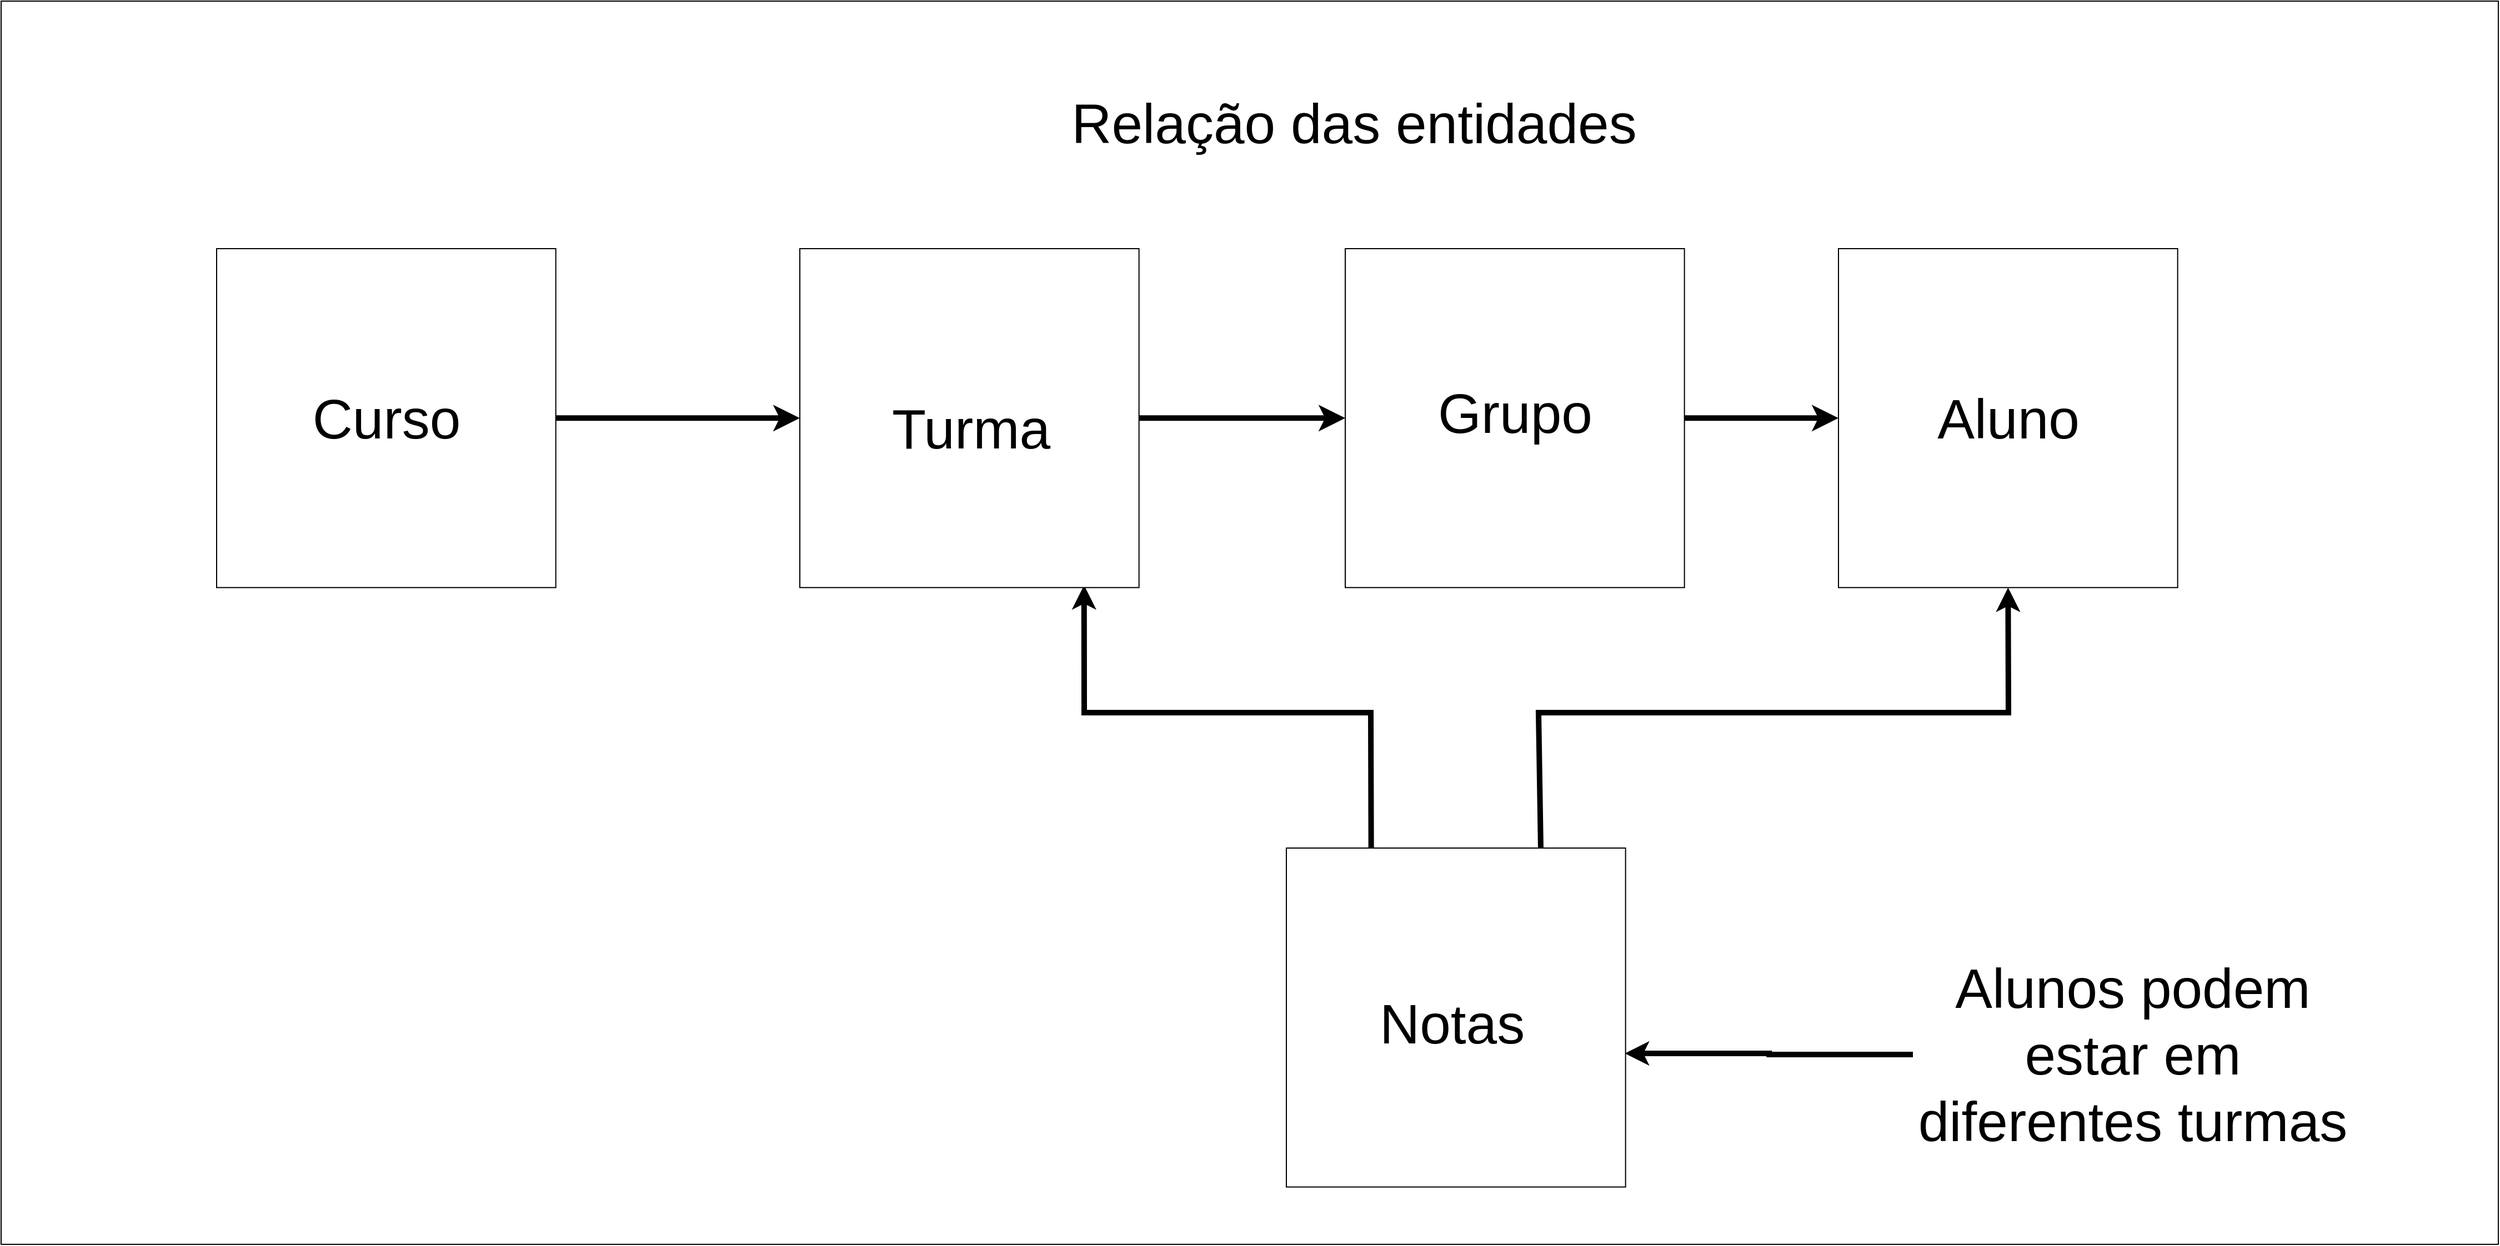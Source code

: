 <mxfile version="21.7.5" type="github" pages="4">
  <diagram name="Relação de entidade" id="4bryAl74sK6jyIMClvUG">
    <mxGraphModel dx="5076" dy="2184" grid="0" gridSize="10" guides="1" tooltips="1" connect="1" arrows="1" fold="1" page="0" pageScale="1" pageWidth="827" pageHeight="1169" math="0" shadow="0">
      <root>
        <mxCell id="0" />
        <mxCell id="1" parent="0" />
        <mxCell id="SyvT5FFHxO27ekMGjY6k-12" value="" style="whiteSpace=wrap;html=1;movable=0;resizable=0;rotatable=0;deletable=0;editable=0;locked=1;connectable=0;" vertex="1" parent="1">
          <mxGeometry x="-596" y="-162" width="2248" height="1120" as="geometry" />
        </mxCell>
        <mxCell id="ChixYp98wP_XHltdHB1--2" value="" style="endArrow=classic;html=1;rounded=0;fontSize=12;startSize=8;endSize=8;curved=1;exitX=0.873;exitY=0.5;exitDx=0;exitDy=0;exitPerimeter=0;entryX=0;entryY=0.5;entryDx=0;entryDy=0;strokeWidth=5;" parent="1" source="ChixYp98wP_XHltdHB1--4" target="ChixYp98wP_XHltdHB1--8" edge="1">
          <mxGeometry width="50" height="50" relative="1" as="geometry">
            <mxPoint x="502" y="192" as="sourcePoint" />
            <mxPoint x="404" y="134" as="targetPoint" />
          </mxGeometry>
        </mxCell>
        <mxCell id="ChixYp98wP_XHltdHB1--6" value="" style="endArrow=classic;html=1;rounded=0;fontSize=12;startSize=8;endSize=8;curved=1;strokeWidth=5;exitX=1;exitY=0.5;exitDx=0;exitDy=0;entryX=0;entryY=0.5;entryDx=0;entryDy=0;" parent="1" edge="1" target="ChixYp98wP_XHltdHB1--12" source="ChixYp98wP_XHltdHB1--8">
          <mxGeometry width="50" height="50" relative="1" as="geometry">
            <mxPoint x="453" y="134" as="sourcePoint" />
            <mxPoint x="515" y="134" as="targetPoint" />
          </mxGeometry>
        </mxCell>
        <mxCell id="ChixYp98wP_XHltdHB1--10" value="" style="endArrow=classic;html=1;rounded=0;fontSize=12;startSize=8;endSize=8;curved=1;exitX=0.873;exitY=0.5;exitDx=0;exitDy=0;exitPerimeter=0;entryX=0;entryY=0.5;entryDx=0;entryDy=0;strokeWidth=5;" parent="1" source="ChixYp98wP_XHltdHB1--12" target="ChixYp98wP_XHltdHB1--15" edge="1">
          <mxGeometry width="50" height="50" relative="1" as="geometry">
            <mxPoint x="909" y="190" as="sourcePoint" />
            <mxPoint x="811" y="132" as="targetPoint" />
          </mxGeometry>
        </mxCell>
        <mxCell id="ChixYp98wP_XHltdHB1--19" value="&lt;font style=&quot;font-size: 50px;&quot;&gt;Relação das entidades&lt;/font&gt;" style="text;html=1;strokeColor=none;fillColor=none;align=center;verticalAlign=middle;whiteSpace=wrap;rounded=0;fontSize=40;" parent="1" vertex="1">
          <mxGeometry x="345" y="-107" width="554" height="110" as="geometry" />
        </mxCell>
        <mxCell id="ChixYp98wP_XHltdHB1--23" style="edgeStyle=orthogonalEdgeStyle;rounded=0;orthogonalLoop=1;jettySize=auto;html=1;entryX=0.998;entryY=0.606;entryDx=0;entryDy=0;entryPerimeter=0;strokeWidth=5;" parent="1" source="ChixYp98wP_XHltdHB1--24" target="ChixYp98wP_XHltdHB1--21" edge="1">
          <mxGeometry relative="1" as="geometry" />
        </mxCell>
        <mxCell id="ChixYp98wP_XHltdHB1--24" value="&lt;font style=&quot;font-size: 50px;&quot;&gt;Alunos podem estar em diferentes turmas&lt;/font&gt;" style="text;html=1;strokeColor=none;fillColor=none;align=center;verticalAlign=middle;whiteSpace=wrap;rounded=0;fontSize=40;" parent="1" vertex="1">
          <mxGeometry x="1125" y="678" width="396" height="218" as="geometry" />
        </mxCell>
        <mxCell id="Cm4z09dtm4EEV8kz5ZEi-2" value="" style="edgeStyle=none;orthogonalLoop=1;jettySize=auto;html=1;rounded=0;entryX=0.838;entryY=0.993;entryDx=0;entryDy=0;entryPerimeter=0;exitX=0.25;exitY=0;exitDx=0;exitDy=0;strokeWidth=5;" edge="1" parent="1" source="ChixYp98wP_XHltdHB1--21" target="ChixYp98wP_XHltdHB1--8">
          <mxGeometry width="100" relative="1" as="geometry">
            <mxPoint x="774" y="264" as="sourcePoint" />
            <mxPoint x="556" y="265" as="targetPoint" />
            <Array as="points">
              <mxPoint x="637" y="479" />
              <mxPoint x="379" y="479" />
            </Array>
          </mxGeometry>
        </mxCell>
        <mxCell id="SyvT5FFHxO27ekMGjY6k-2" value="" style="group" vertex="1" connectable="0" parent="1">
          <mxGeometry x="561" y="601" width="305.33" height="305.33" as="geometry" />
        </mxCell>
        <mxCell id="ChixYp98wP_XHltdHB1--21" value="" style="whiteSpace=wrap;html=1;aspect=fixed;fontSize=16;" parent="SyvT5FFHxO27ekMGjY6k-2" vertex="1">
          <mxGeometry width="305.33" height="305.33" as="geometry" />
        </mxCell>
        <mxCell id="ChixYp98wP_XHltdHB1--22" value="&lt;span style=&quot;color: rgb(0, 0, 0); font-family: Helvetica; font-style: normal; font-variant-ligatures: normal; font-variant-caps: normal; font-weight: 400; letter-spacing: normal; orphans: 2; text-align: center; text-indent: 0px; text-transform: none; widows: 2; word-spacing: 0px; -webkit-text-stroke-width: 0px; background-color: rgb(255, 255, 255); text-decoration-thickness: initial; text-decoration-style: initial; text-decoration-color: initial; float: none; display: inline !important;&quot;&gt;&lt;font style=&quot;font-size: 50px;&quot;&gt;Notas&lt;/font&gt;&lt;/span&gt;" style="text;whiteSpace=wrap;html=1;fontSize=40;" parent="SyvT5FFHxO27ekMGjY6k-2" vertex="1">
          <mxGeometry x="81.996" y="122" width="103.62" height="54" as="geometry" />
        </mxCell>
        <mxCell id="SyvT5FFHxO27ekMGjY6k-3" value="" style="group" vertex="1" connectable="0" parent="1">
          <mxGeometry x="-402" y="61" width="305.33" height="305.33" as="geometry" />
        </mxCell>
        <mxCell id="ChixYp98wP_XHltdHB1--4" value="" style="whiteSpace=wrap;html=1;aspect=fixed;fontSize=16;" parent="SyvT5FFHxO27ekMGjY6k-3" vertex="1">
          <mxGeometry width="305.33" height="305.33" as="geometry" />
        </mxCell>
        <mxCell id="ChixYp98wP_XHltdHB1--5" value="&lt;font style=&quot;font-size: 50px;&quot;&gt;Curso&lt;/font&gt;" style="text;html=1;strokeColor=none;fillColor=none;align=center;verticalAlign=middle;whiteSpace=wrap;rounded=0;fontSize=40;" parent="SyvT5FFHxO27ekMGjY6k-3" vertex="1">
          <mxGeometry x="100.852" y="125.663" width="103.62" height="54" as="geometry" />
        </mxCell>
        <mxCell id="SyvT5FFHxO27ekMGjY6k-4" value="" style="group" vertex="1" connectable="0" parent="1">
          <mxGeometry x="123" y="61" width="305.33" height="305.33" as="geometry" />
        </mxCell>
        <mxCell id="SyvT5FFHxO27ekMGjY6k-11" value="" style="group" vertex="1" connectable="0" parent="SyvT5FFHxO27ekMGjY6k-4">
          <mxGeometry width="305.33" height="305.33" as="geometry" />
        </mxCell>
        <mxCell id="ChixYp98wP_XHltdHB1--8" value="" style="whiteSpace=wrap;html=1;aspect=fixed;fontSize=16;" parent="SyvT5FFHxO27ekMGjY6k-11" vertex="1">
          <mxGeometry width="305.33" height="305.33" as="geometry" />
        </mxCell>
        <mxCell id="ChixYp98wP_XHltdHB1--9" value="&lt;span style=&quot;color: rgb(0, 0, 0); font-family: Helvetica; font-style: normal; font-variant-ligatures: normal; font-variant-caps: normal; font-weight: 400; letter-spacing: normal; orphans: 2; text-align: center; text-indent: 0px; text-transform: none; widows: 2; word-spacing: 0px; -webkit-text-stroke-width: 0px; background-color: rgb(255, 255, 255); text-decoration-thickness: initial; text-decoration-style: initial; text-decoration-color: initial; float: none; display: inline !important;&quot;&gt;&lt;font style=&quot;font-size: 50px;&quot;&gt;Turma&lt;/font&gt;&lt;/span&gt;" style="text;whiteSpace=wrap;html=1;fontSize=40;" parent="SyvT5FFHxO27ekMGjY6k-11" vertex="1">
          <mxGeometry x="81" y="125.66" width="103.62" height="54" as="geometry" />
        </mxCell>
        <mxCell id="SyvT5FFHxO27ekMGjY6k-7" value="" style="edgeStyle=none;orthogonalLoop=1;jettySize=auto;html=1;rounded=0;exitX=0.75;exitY=0;exitDx=0;exitDy=0;entryX=0.5;entryY=1;entryDx=0;entryDy=0;strokeWidth=5;" edge="1" parent="1" source="ChixYp98wP_XHltdHB1--21" target="ChixYp98wP_XHltdHB1--15">
          <mxGeometry width="100" relative="1" as="geometry">
            <mxPoint x="1048" y="478" as="sourcePoint" />
            <mxPoint x="1148" y="478" as="targetPoint" />
            <Array as="points">
              <mxPoint x="788" y="479" />
              <mxPoint x="1211" y="479" />
            </Array>
          </mxGeometry>
        </mxCell>
        <mxCell id="SyvT5FFHxO27ekMGjY6k-9" value="" style="group" vertex="1" connectable="0" parent="1">
          <mxGeometry x="1058" y="61" width="305.33" height="305.33" as="geometry" />
        </mxCell>
        <mxCell id="ChixYp98wP_XHltdHB1--15" value="" style="whiteSpace=wrap;html=1;aspect=fixed;fontSize=16;" parent="SyvT5FFHxO27ekMGjY6k-9" vertex="1">
          <mxGeometry width="305.33" height="305.33" as="geometry" />
        </mxCell>
        <mxCell id="ChixYp98wP_XHltdHB1--16" value="&lt;font style=&quot;font-size: 50px;&quot;&gt;Aluno&lt;/font&gt;" style="text;html=1;strokeColor=none;fillColor=default;align=center;verticalAlign=middle;whiteSpace=wrap;rounded=0;fontSize=40;" parent="SyvT5FFHxO27ekMGjY6k-9" vertex="1">
          <mxGeometry x="100.86" y="125.66" width="103.62" height="54" as="geometry" />
        </mxCell>
        <mxCell id="SyvT5FFHxO27ekMGjY6k-10" value="" style="group" vertex="1" connectable="0" parent="1">
          <mxGeometry x="614" y="61" width="305.33" height="305.33" as="geometry" />
        </mxCell>
        <mxCell id="ChixYp98wP_XHltdHB1--12" value="" style="whiteSpace=wrap;html=1;aspect=fixed;fontSize=16;" parent="SyvT5FFHxO27ekMGjY6k-10" vertex="1">
          <mxGeometry width="305.33" height="305.33" as="geometry" />
        </mxCell>
        <mxCell id="ChixYp98wP_XHltdHB1--13" value="&lt;font style=&quot;font-size: 50px;&quot;&gt;Grupo&lt;/font&gt;" style="text;html=1;strokeColor=none;fillColor=none;align=center;verticalAlign=middle;whiteSpace=wrap;rounded=0;fontSize=40;" parent="SyvT5FFHxO27ekMGjY6k-10" vertex="1">
          <mxGeometry x="100.85" y="121.32" width="103.62" height="54" as="geometry" />
        </mxCell>
      </root>
    </mxGraphModel>
  </diagram>
  <diagram id="xOMKYANFXWa0V_fk3TnD" name="Detalhe das telas">
    <mxGraphModel dx="1658" dy="525" grid="0" gridSize="10" guides="1" tooltips="1" connect="1" arrows="1" fold="1" page="0" pageScale="1" pageWidth="827" pageHeight="1169" math="0" shadow="0">
      <root>
        <mxCell id="0" />
        <mxCell id="1" parent="0" />
        <mxCell id="4Hchg1EP6xFSmf2KOtDC-1" value="* Index/home&#xa;* Info cursos&#xa;* info turmas &#xa;* global alunos&#xa;* info notas&#xa;* relátorios&#xa;* global settings" style="text;whiteSpace=wrap;" parent="1" vertex="1">
          <mxGeometry x="-129" y="102" width="113" height="123" as="geometry" />
        </mxCell>
        <mxCell id="4Hchg1EP6xFSmf2KOtDC-2" value="Telas principais" style="text;whiteSpace=wrap;" parent="1" vertex="1">
          <mxGeometry x="-134" y="78" width="110" height="36" as="geometry" />
        </mxCell>
      </root>
    </mxGraphModel>
  </diagram>
  <diagram id="z4QMLMGh7A5JWdaVsksM" name="Main">
    <mxGraphModel dx="2776" dy="1391" grid="0" gridSize="10" guides="1" tooltips="1" connect="1" arrows="1" fold="1" page="0" pageScale="1" pageWidth="827" pageHeight="1169" math="0" shadow="0">
      <root>
        <mxCell id="0" />
        <mxCell id="1" parent="0" />
        <mxCell id="8WUSRNWpUZ2SIEmUZr45-3" value="" style="rounded=1;whiteSpace=wrap;html=1;" parent="1" vertex="1">
          <mxGeometry x="-324" y="9.0" width="1440.0" height="810" as="geometry" />
        </mxCell>
        <mxCell id="Z7BrO3Q_RudsTaU39vjX-1" value="&lt;font style=&quot;font-size: 50px;&quot;&gt;ALTURA:1440&amp;nbsp;&lt;/font&gt;" style="text;html=1;align=center;verticalAlign=middle;resizable=0;points=[];autosize=1;strokeColor=none;fillColor=none;fontSize=12;fontFamily=Helvetica;fontColor=default;" parent="1" vertex="1">
          <mxGeometry x="1015" y="-231" width="351" height="72" as="geometry" />
        </mxCell>
        <mxCell id="Z7BrO3Q_RudsTaU39vjX-2" value="&lt;font style=&quot;font-size: 50px;&quot;&gt;lARGURA: 810&amp;nbsp;&lt;/font&gt;" style="text;html=1;align=center;verticalAlign=middle;resizable=0;points=[];autosize=1;strokeColor=none;fillColor=none;fontSize=12;fontFamily=Helvetica;fontColor=default;" parent="1" vertex="1">
          <mxGeometry x="1017" y="-159" width="368" height="72" as="geometry" />
        </mxCell>
        <mxCell id="8WUSRNWpUZ2SIEmUZr45-22" value="&lt;font style=&quot;font-size: 40px;&quot;&gt;Cursos&lt;/font&gt;" style="rounded=1;whiteSpace=wrap;html=1;pointerEvents=0;fontFamily=Helvetica;fontSize=12;fontColor=default;fillColor=none;gradientColor=none;" parent="1" vertex="1">
          <mxGeometry x="-176" y="183" width="346" height="214" as="geometry" />
        </mxCell>
        <mxCell id="8WUSRNWpUZ2SIEmUZr45-9" value="&lt;font style=&quot;font-size: 40px;&quot; color=&quot;#ffffff&quot;&gt;Adicionar curso&lt;/font&gt;" style="text;html=1;align=center;verticalAlign=middle;resizable=0;points=[];autosize=1;strokeColor=none;fillColor=none;" parent="1" vertex="1">
          <mxGeometry x="453.996" y="730.857" width="294" height="60" as="geometry" />
        </mxCell>
        <mxCell id="8WUSRNWpUZ2SIEmUZr45-10" value="&lt;font style=&quot;font-size: 30px;&quot;&gt;Logo&lt;/font&gt;" style="text;html=1;strokeColor=none;fillColor=none;align=center;verticalAlign=middle;whiteSpace=wrap;rounded=0;fontSize=12;fontFamily=Helvetica;fontColor=default;" parent="1" vertex="1">
          <mxGeometry x="-315.0" y="17.0" width="244.068" height="115.714" as="geometry" />
        </mxCell>
        <mxCell id="8WUSRNWpUZ2SIEmUZr45-12" value="&lt;div style=&quot;font-size: 35px;&quot;&gt;&lt;br&gt;&lt;/div&gt;" style="text;html=1;align=left;verticalAlign=middle;resizable=0;points=[];autosize=1;strokeColor=none;fillColor=none;fontSize=5;spacingLeft=6;" parent="1" vertex="1">
          <mxGeometry x="665" y="296.863" width="22" height="54" as="geometry" />
        </mxCell>
        <mxCell id="8WUSRNWpUZ2SIEmUZr45-23" value="&lt;br&gt;&lt;span style=&quot;font-size: 40px;&quot;&gt;Turmas&lt;/span&gt;" style="rounded=1;whiteSpace=wrap;html=1;pointerEvents=0;fontFamily=Helvetica;fontSize=12;fontColor=default;fillColor=none;gradientColor=none;" parent="1" vertex="1">
          <mxGeometry x="221" y="183" width="346" height="214" as="geometry" />
        </mxCell>
        <mxCell id="8WUSRNWpUZ2SIEmUZr45-24" value="&lt;font style=&quot;font-size: 40px;&quot;&gt;Alunos&lt;/font&gt;" style="rounded=1;whiteSpace=wrap;html=1;pointerEvents=0;fontFamily=Helvetica;fontSize=12;fontColor=default;fillColor=none;gradientColor=none;" parent="1" vertex="1">
          <mxGeometry x="627" y="183" width="346" height="214" as="geometry" />
        </mxCell>
        <mxCell id="8WUSRNWpUZ2SIEmUZr45-25" value="&lt;font style=&quot;font-size: 40px;&quot;&gt;Notas&lt;/font&gt;" style="rounded=1;whiteSpace=wrap;html=1;pointerEvents=0;fontFamily=Helvetica;fontSize=12;fontColor=default;fillColor=none;gradientColor=none;container=1;" parent="1" vertex="1">
          <mxGeometry x="-176" y="463" width="346" height="214" as="geometry" />
        </mxCell>
        <mxCell id="8WUSRNWpUZ2SIEmUZr45-26" value="&lt;br&gt;&lt;span style=&quot;font-size: 40px;&quot;&gt;Relátorios&lt;/span&gt;" style="rounded=1;whiteSpace=wrap;html=1;pointerEvents=0;fontFamily=Helvetica;fontSize=12;fontColor=default;fillColor=none;gradientColor=none;" parent="1" vertex="1">
          <mxGeometry x="225" y="466" width="346" height="214" as="geometry" />
        </mxCell>
        <mxCell id="_BrJ64Bkpg2hLDfsHIic-2" value="" style="group" parent="1" vertex="1" connectable="0">
          <mxGeometry x="626" y="467" width="346" height="214" as="geometry" />
        </mxCell>
        <mxCell id="8WUSRNWpUZ2SIEmUZr45-27" value="" style="rounded=1;whiteSpace=wrap;html=1;pointerEvents=0;fontFamily=Helvetica;fontSize=12;fontColor=default;fillColor=none;gradientColor=none;container=1;" parent="_BrJ64Bkpg2hLDfsHIic-2" vertex="1">
          <mxGeometry width="346" height="214" as="geometry" />
        </mxCell>
        <mxCell id="_BrJ64Bkpg2hLDfsHIic-1" value="&lt;font style=&quot;font-size: 40px;&quot;&gt;Configurações&lt;/font&gt;" style="text;html=1;align=center;verticalAlign=middle;resizable=0;points=[];autosize=1;strokeColor=none;fillColor=none;" parent="_BrJ64Bkpg2hLDfsHIic-2" vertex="1">
          <mxGeometry x="35" y="77" width="276" height="60" as="geometry" />
        </mxCell>
      </root>
    </mxGraphModel>
  </diagram>
  <diagram id="eFTypMpZcxnfHUl83Djg" name="Adm cursos">
    <mxGraphModel dx="7345" dy="2630" grid="0" gridSize="10" guides="1" tooltips="1" connect="1" arrows="1" fold="1" page="0" pageScale="1" pageWidth="827" pageHeight="1169" math="0" shadow="0">
      <root>
        <mxCell id="0" />
        <mxCell id="1" parent="0" />
        <mxCell id="9BpCWDVXJVJb97hTbiik-108" value="" style="group" parent="1" vertex="1" connectable="0">
          <mxGeometry x="2194" y="45" width="1440" height="810" as="geometry" />
        </mxCell>
        <mxCell id="9BpCWDVXJVJb97hTbiik-75" value="" style="rounded=1;whiteSpace=wrap;html=1;" parent="9BpCWDVXJVJb97hTbiik-108" vertex="1">
          <mxGeometry width="1440.0" height="810" as="geometry" />
        </mxCell>
        <mxCell id="9BpCWDVXJVJb97hTbiik-94" value="&lt;font style=&quot;font-size: 30px;&quot;&gt;Logo&lt;/font&gt;" style="text;html=1;strokeColor=none;fillColor=none;align=center;verticalAlign=middle;whiteSpace=wrap;rounded=0;fontSize=12;fontFamily=Helvetica;fontColor=default;" parent="9BpCWDVXJVJb97hTbiik-108" vertex="1">
          <mxGeometry x="-4.0" y="3.0" width="244.068" height="115.714" as="geometry" />
        </mxCell>
        <mxCell id="9BpCWDVXJVJb97hTbiik-96" value="" style="whiteSpace=wrap;html=1;rounded=0;strokeColor=default;fontFamily=Helvetica;fontSize=12;fontColor=default;fillColor=#FFFFFF;" parent="9BpCWDVXJVJb97hTbiik-108" vertex="1">
          <mxGeometry x="113.26" y="325.94" width="1233.71" height="342.06" as="geometry" />
        </mxCell>
        <mxCell id="9BpCWDVXJVJb97hTbiik-99" value="&lt;font style=&quot;font-size: 35px;&quot;&gt;Curso:&lt;/font&gt;" style="text;html=1;align=center;verticalAlign=middle;resizable=0;points=[];autosize=1;strokeColor=none;fillColor=none;fontSize=12;fontFamily=Helvetica;fontColor=default;" parent="9BpCWDVXJVJb97hTbiik-108" vertex="1">
          <mxGeometry x="105.258" y="124.281" width="121" height="54" as="geometry" />
        </mxCell>
        <mxCell id="9BpCWDVXJVJb97hTbiik-100" value="" style="endArrow=none;html=1;rounded=0;fontFamily=Helvetica;fontSize=12;fontColor=default;" parent="9BpCWDVXJVJb97hTbiik-108" edge="1">
          <mxGeometry width="50" height="50" relative="1" as="geometry">
            <mxPoint x="700.999" y="172.14" as="sourcePoint" />
            <mxPoint x="753.583" y="130.414" as="targetPoint" />
          </mxGeometry>
        </mxCell>
        <mxCell id="9BpCWDVXJVJb97hTbiik-102" value="&lt;font style=&quot;font-size: 35px;&quot;&gt;Professor:&lt;/font&gt;" style="text;html=1;align=center;verticalAlign=middle;resizable=0;points=[];autosize=1;strokeColor=none;fillColor=none;fontSize=12;fontFamily=Helvetica;fontColor=default;" parent="9BpCWDVXJVJb97hTbiik-108" vertex="1">
          <mxGeometry x="761.034" y="124.281" width="178" height="54" as="geometry" />
        </mxCell>
        <mxCell id="9BpCWDVXJVJb97hTbiik-103" value="&lt;font style=&quot;font-size: 35px;&quot;&gt;Sprints:&lt;/font&gt;" style="text;html=1;align=center;verticalAlign=middle;resizable=0;points=[];autosize=1;strokeColor=none;fillColor=none;fontSize=12;fontFamily=Helvetica;fontColor=default;" parent="9BpCWDVXJVJb97hTbiik-108" vertex="1">
          <mxGeometry x="105.253" y="187.998" width="137" height="54" as="geometry" />
        </mxCell>
        <mxCell id="9BpCWDVXJVJb97hTbiik-105" value="&lt;span style=&quot;color: rgb(0, 0, 0); font-family: Helvetica; font-style: normal; font-variant-ligatures: normal; font-variant-caps: normal; font-weight: 400; letter-spacing: normal; orphans: 2; text-align: center; text-indent: 0px; text-transform: none; widows: 2; word-spacing: 0px; -webkit-text-stroke-width: 0px; background-color: rgb(255, 255, 255); text-decoration-thickness: initial; text-decoration-style: initial; text-decoration-color: initial; float: none; display: inline !important;&quot;&gt;&lt;font style=&quot;font-size: 35px;&quot;&gt;Turma(s):&lt;/font&gt;&lt;/span&gt;" style="text;whiteSpace=wrap;html=1;fontSize=12;fontFamily=Helvetica;fontColor=default;" parent="9BpCWDVXJVJb97hTbiik-108" vertex="1">
          <mxGeometry x="113.262" y="251.709" width="173.933" height="74.223" as="geometry" />
        </mxCell>
        <mxCell id="9BpCWDVXJVJb97hTbiik-110" value="" style="group" parent="9BpCWDVXJVJb97hTbiik-108" vertex="1" connectable="0">
          <mxGeometry x="1274.157" y="377.57" width="36.404" height="193.625" as="geometry" />
        </mxCell>
        <mxCell id="9BpCWDVXJVJb97hTbiik-81" value="" style="rounded=0;whiteSpace=wrap;html=1;" parent="9BpCWDVXJVJb97hTbiik-110" vertex="1">
          <mxGeometry x="2.427" width="33.978" height="193.625" as="geometry" />
        </mxCell>
        <mxCell id="9BpCWDVXJVJb97hTbiik-82" value="" style="rounded=0;whiteSpace=wrap;html=1;fillColor=#000000;" parent="9BpCWDVXJVJb97hTbiik-110" vertex="1">
          <mxGeometry width="36.404" height="117.349" as="geometry" />
        </mxCell>
        <mxCell id="BeXycVneNLlM2zAYnOg7-42" value="" style="group" parent="9BpCWDVXJVJb97hTbiik-108" vertex="1" connectable="0">
          <mxGeometry x="581" y="693" width="295.19" height="69.43" as="geometry" />
        </mxCell>
        <mxCell id="9BpCWDVXJVJb97hTbiik-92" value="" style="rounded=1;whiteSpace=wrap;html=1;fillColor=#000000;glass=0;shadow=0;" parent="BeXycVneNLlM2zAYnOg7-42" vertex="1">
          <mxGeometry width="295.19" height="69.43" as="geometry" />
        </mxCell>
        <mxCell id="9BpCWDVXJVJb97hTbiik-93" value="&lt;font style=&quot;font-size: 35px;&quot; color=&quot;#ffffff&quot;&gt;Adicionar turma&lt;/font&gt;" style="text;html=1;align=center;verticalAlign=middle;resizable=0;points=[];autosize=1;strokeColor=none;fillColor=none;" parent="BeXycVneNLlM2zAYnOg7-42" vertex="1">
          <mxGeometry x="14.186" y="7.717" width="263" height="54" as="geometry" />
        </mxCell>
        <mxCell id="BeXycVneNLlM2zAYnOg7-43" value="" style="group" parent="9BpCWDVXJVJb97hTbiik-108" vertex="1" connectable="0">
          <mxGeometry x="181.997" y="346.996" width="1051.685" height="77.45" as="geometry" />
        </mxCell>
        <mxCell id="9BpCWDVXJVJb97hTbiik-111" value="" style="whiteSpace=wrap;html=1;rounded=0;strokeColor=default;fontFamily=Helvetica;fontSize=12;fontColor=default;fillColor=#FFFFFF;container=0;" parent="BeXycVneNLlM2zAYnOg7-43" vertex="1">
          <mxGeometry y="6.454" width="1051.685" height="70.996" as="geometry" />
        </mxCell>
        <mxCell id="9BpCWDVXJVJb97hTbiik-112" value="&lt;font style=&quot;font-size: 30px;&quot;&gt;Turma: BD1:&amp;nbsp; BD1&lt;/font&gt;" style="text;html=1;align=center;verticalAlign=middle;resizable=0;points=[];autosize=1;strokeColor=none;fillColor=none;fontSize=12;fontFamily=Helvetica;fontColor=default;" parent="BeXycVneNLlM2zAYnOg7-43" vertex="1">
          <mxGeometry x="115.999" y="14.73" width="262" height="48" as="geometry" />
        </mxCell>
        <mxCell id="9BpCWDVXJVJb97hTbiik-113" value="" style="endArrow=none;html=1;rounded=0;fontFamily=Helvetica;fontSize=12;fontColor=default;" parent="BeXycVneNLlM2zAYnOg7-43" edge="1">
          <mxGeometry width="50" height="50" relative="1" as="geometry">
            <mxPoint x="444.944" y="62.831" as="sourcePoint" />
            <mxPoint x="497.528" y="21.105" as="targetPoint" />
          </mxGeometry>
        </mxCell>
        <mxCell id="9BpCWDVXJVJb97hTbiik-114" value="" style="endArrow=none;html=1;rounded=0;fontFamily=Helvetica;fontSize=12;fontColor=default;" parent="BeXycVneNLlM2zAYnOg7-43" edge="1">
          <mxGeometry width="50" height="50" relative="1" as="geometry">
            <mxPoint x="748.315" y="62.799" as="sourcePoint" />
            <mxPoint x="800.899" y="21.073" as="targetPoint" />
          </mxGeometry>
        </mxCell>
        <mxCell id="9BpCWDVXJVJb97hTbiik-115" value="&lt;font style=&quot;font-size: 30px;&quot;&gt;Grupos: 3&lt;/font&gt;" style="text;html=1;align=center;verticalAlign=middle;resizable=0;points=[];autosize=1;strokeColor=none;fillColor=none;fontSize=12;fontFamily=Helvetica;fontColor=default;" parent="BeXycVneNLlM2zAYnOg7-43" vertex="1">
          <mxGeometry x="519.005" y="14.73" width="150" height="48" as="geometry" />
        </mxCell>
        <mxCell id="9BpCWDVXJVJb97hTbiik-117" value="&lt;font style=&quot;font-size: 30px;&quot;&gt;Alunos: 15&lt;/font&gt;" style="text;html=1;align=center;verticalAlign=middle;resizable=0;points=[];autosize=1;strokeColor=none;fillColor=none;fontSize=12;fontFamily=Helvetica;fontColor=default;" parent="BeXycVneNLlM2zAYnOg7-43" vertex="1">
          <mxGeometry x="825.004" y="17.95" width="160" height="48" as="geometry" />
        </mxCell>
        <mxCell id="9BpCWDVXJVJb97hTbiik-118" value="&lt;hr&gt;" style="image;html=1;image=img/lib/clip_art/computers/Data_Filtering_128x128.png;rounded=0;strokeColor=default;fontFamily=Helvetica;fontSize=12;fontColor=default;fillColor=#000000;" parent="BeXycVneNLlM2zAYnOg7-43" vertex="1">
          <mxGeometry x="18" y="14.48" width="65.82" height="54.93" as="geometry" />
        </mxCell>
        <mxCell id="BeXycVneNLlM2zAYnOg7-45" value="" style="group" parent="9BpCWDVXJVJb97hTbiik-108" vertex="1" connectable="0">
          <mxGeometry x="179.997" y="454.996" width="1051.685" height="77.45" as="geometry" />
        </mxCell>
        <mxCell id="BeXycVneNLlM2zAYnOg7-46" value="" style="whiteSpace=wrap;html=1;rounded=0;strokeColor=default;fontFamily=Helvetica;fontSize=12;fontColor=default;fillColor=#FFFFFF;container=0;" parent="BeXycVneNLlM2zAYnOg7-45" vertex="1">
          <mxGeometry y="6.454" width="1051.685" height="70.996" as="geometry" />
        </mxCell>
        <mxCell id="BeXycVneNLlM2zAYnOg7-47" value="&lt;font style=&quot;font-size: 30px;&quot;&gt;Turma: BD1:&amp;nbsp; BD1&lt;/font&gt;" style="text;html=1;align=center;verticalAlign=middle;resizable=0;points=[];autosize=1;strokeColor=none;fillColor=none;fontSize=12;fontFamily=Helvetica;fontColor=default;" parent="BeXycVneNLlM2zAYnOg7-45" vertex="1">
          <mxGeometry x="115.999" y="14.73" width="262" height="48" as="geometry" />
        </mxCell>
        <mxCell id="BeXycVneNLlM2zAYnOg7-48" value="" style="endArrow=none;html=1;rounded=0;fontFamily=Helvetica;fontSize=12;fontColor=default;" parent="BeXycVneNLlM2zAYnOg7-45" edge="1">
          <mxGeometry width="50" height="50" relative="1" as="geometry">
            <mxPoint x="444.944" y="62.831" as="sourcePoint" />
            <mxPoint x="497.528" y="21.105" as="targetPoint" />
          </mxGeometry>
        </mxCell>
        <mxCell id="BeXycVneNLlM2zAYnOg7-49" value="" style="endArrow=none;html=1;rounded=0;fontFamily=Helvetica;fontSize=12;fontColor=default;" parent="BeXycVneNLlM2zAYnOg7-45" edge="1">
          <mxGeometry width="50" height="50" relative="1" as="geometry">
            <mxPoint x="748.315" y="62.799" as="sourcePoint" />
            <mxPoint x="800.899" y="21.073" as="targetPoint" />
          </mxGeometry>
        </mxCell>
        <mxCell id="BeXycVneNLlM2zAYnOg7-50" value="&lt;font style=&quot;font-size: 30px;&quot;&gt;Grupos: 3&lt;/font&gt;" style="text;html=1;align=center;verticalAlign=middle;resizable=0;points=[];autosize=1;strokeColor=none;fillColor=none;fontSize=12;fontFamily=Helvetica;fontColor=default;" parent="BeXycVneNLlM2zAYnOg7-45" vertex="1">
          <mxGeometry x="519.005" y="14.73" width="150" height="48" as="geometry" />
        </mxCell>
        <mxCell id="BeXycVneNLlM2zAYnOg7-51" value="&lt;font style=&quot;font-size: 30px;&quot;&gt;Alunos: 15&lt;/font&gt;" style="text;html=1;align=center;verticalAlign=middle;resizable=0;points=[];autosize=1;strokeColor=none;fillColor=none;fontSize=12;fontFamily=Helvetica;fontColor=default;" parent="BeXycVneNLlM2zAYnOg7-45" vertex="1">
          <mxGeometry x="825.004" y="17.95" width="160" height="48" as="geometry" />
        </mxCell>
        <mxCell id="BeXycVneNLlM2zAYnOg7-52" value="" style="image;html=1;image=img/lib/clip_art/computers/Data_Filtering_128x128.png;rounded=0;strokeColor=default;fontFamily=Helvetica;fontSize=12;fontColor=default;fillColor=#000000;" parent="BeXycVneNLlM2zAYnOg7-45" vertex="1">
          <mxGeometry x="18" y="14.48" width="65.82" height="54.93" as="geometry" />
        </mxCell>
        <mxCell id="BeXycVneNLlM2zAYnOg7-53" value="" style="group" parent="9BpCWDVXJVJb97hTbiik-108" vertex="1" connectable="0">
          <mxGeometry x="179.997" y="560.996" width="1051.685" height="77.45" as="geometry" />
        </mxCell>
        <mxCell id="BeXycVneNLlM2zAYnOg7-54" value="" style="whiteSpace=wrap;html=1;rounded=0;strokeColor=default;fontFamily=Helvetica;fontSize=12;fontColor=default;fillColor=#FFFFFF;container=0;" parent="BeXycVneNLlM2zAYnOg7-53" vertex="1">
          <mxGeometry y="6.454" width="1051.685" height="70.996" as="geometry" />
        </mxCell>
        <mxCell id="BeXycVneNLlM2zAYnOg7-55" value="&lt;font style=&quot;font-size: 30px;&quot;&gt;Turma: BD1:&amp;nbsp; BD1&lt;/font&gt;" style="text;html=1;align=center;verticalAlign=middle;resizable=0;points=[];autosize=1;strokeColor=none;fillColor=none;fontSize=12;fontFamily=Helvetica;fontColor=default;" parent="BeXycVneNLlM2zAYnOg7-53" vertex="1">
          <mxGeometry x="115.999" y="14.73" width="262" height="48" as="geometry" />
        </mxCell>
        <mxCell id="BeXycVneNLlM2zAYnOg7-56" value="" style="endArrow=none;html=1;rounded=0;fontFamily=Helvetica;fontSize=12;fontColor=default;" parent="BeXycVneNLlM2zAYnOg7-53" edge="1">
          <mxGeometry width="50" height="50" relative="1" as="geometry">
            <mxPoint x="444.944" y="62.831" as="sourcePoint" />
            <mxPoint x="497.528" y="21.105" as="targetPoint" />
          </mxGeometry>
        </mxCell>
        <mxCell id="BeXycVneNLlM2zAYnOg7-57" value="" style="endArrow=none;html=1;rounded=0;fontFamily=Helvetica;fontSize=12;fontColor=default;" parent="BeXycVneNLlM2zAYnOg7-53" edge="1">
          <mxGeometry width="50" height="50" relative="1" as="geometry">
            <mxPoint x="748.315" y="62.799" as="sourcePoint" />
            <mxPoint x="800.899" y="21.073" as="targetPoint" />
          </mxGeometry>
        </mxCell>
        <mxCell id="BeXycVneNLlM2zAYnOg7-58" value="&lt;font style=&quot;font-size: 30px;&quot;&gt;Grupos: 3&lt;/font&gt;" style="text;html=1;align=center;verticalAlign=middle;resizable=0;points=[];autosize=1;strokeColor=none;fillColor=none;fontSize=12;fontFamily=Helvetica;fontColor=default;" parent="BeXycVneNLlM2zAYnOg7-53" vertex="1">
          <mxGeometry x="519.005" y="14.73" width="150" height="48" as="geometry" />
        </mxCell>
        <mxCell id="BeXycVneNLlM2zAYnOg7-59" value="&lt;font style=&quot;font-size: 30px;&quot;&gt;Alunos: 15&lt;/font&gt;" style="text;html=1;align=center;verticalAlign=middle;resizable=0;points=[];autosize=1;strokeColor=none;fillColor=none;fontSize=12;fontFamily=Helvetica;fontColor=default;" parent="BeXycVneNLlM2zAYnOg7-53" vertex="1">
          <mxGeometry x="825.004" y="17.95" width="160" height="48" as="geometry" />
        </mxCell>
        <mxCell id="BeXycVneNLlM2zAYnOg7-60" value="" style="image;html=1;image=img/lib/clip_art/computers/Data_Filtering_128x128.png;rounded=0;strokeColor=default;fontFamily=Helvetica;fontSize=12;fontColor=default;fillColor=#000000;" parent="BeXycVneNLlM2zAYnOg7-53" vertex="1">
          <mxGeometry x="18" y="14.48" width="65.82" height="54.93" as="geometry" />
        </mxCell>
        <mxCell id="BeXycVneNLlM2zAYnOg7-3" value="" style="group" parent="1" vertex="1" connectable="0">
          <mxGeometry x="-119" y="31.86" width="1440" height="810" as="geometry" />
        </mxCell>
        <mxCell id="BeXycVneNLlM2zAYnOg7-4" value="" style="rounded=1;whiteSpace=wrap;html=1;" parent="BeXycVneNLlM2zAYnOg7-3" vertex="1">
          <mxGeometry width="1440.0" height="810" as="geometry" />
        </mxCell>
        <mxCell id="BeXycVneNLlM2zAYnOg7-8" value="" style="group" parent="BeXycVneNLlM2zAYnOg7-3" vertex="1" connectable="0">
          <mxGeometry x="1265.085" y="208.286" width="61.017" height="381.857" as="geometry" />
        </mxCell>
        <mxCell id="BeXycVneNLlM2zAYnOg7-9" value="" style="group" parent="BeXycVneNLlM2zAYnOg7-8" vertex="1" connectable="0">
          <mxGeometry width="61.017" height="381.857" as="geometry" />
        </mxCell>
        <mxCell id="BeXycVneNLlM2zAYnOg7-10" value="" style="rounded=0;whiteSpace=wrap;html=1;" parent="BeXycVneNLlM2zAYnOg7-9" vertex="1">
          <mxGeometry width="56.949" height="381.857" as="geometry" />
        </mxCell>
        <mxCell id="BeXycVneNLlM2zAYnOg7-11" value="" style="rounded=0;whiteSpace=wrap;html=1;fillColor=#000000;" parent="BeXycVneNLlM2zAYnOg7-9" vertex="1">
          <mxGeometry width="61.017" height="231.429" as="geometry" />
        </mxCell>
        <mxCell id="BeXycVneNLlM2zAYnOg7-21" value="" style="rounded=1;whiteSpace=wrap;html=1;fillColor=#000000;glass=0;shadow=0;" parent="BeXycVneNLlM2zAYnOg7-3" vertex="1">
          <mxGeometry x="528.814" y="686.571" width="382.373" height="84.857" as="geometry" />
        </mxCell>
        <mxCell id="BeXycVneNLlM2zAYnOg7-22" value="&lt;font style=&quot;font-size: 40px;&quot; color=&quot;#ffffff&quot;&gt;Adicionar curso&lt;/font&gt;" style="text;html=1;align=center;verticalAlign=middle;resizable=0;points=[];autosize=1;strokeColor=none;fillColor=none;" parent="BeXycVneNLlM2zAYnOg7-3" vertex="1">
          <mxGeometry x="572.996" y="698.997" width="294" height="60" as="geometry" />
        </mxCell>
        <mxCell id="BeXycVneNLlM2zAYnOg7-23" value="&lt;font style=&quot;font-size: 30px;&quot;&gt;Logo&lt;/font&gt;" style="text;html=1;strokeColor=none;fillColor=none;align=center;verticalAlign=middle;whiteSpace=wrap;rounded=0;fontSize=12;fontFamily=Helvetica;fontColor=default;" parent="BeXycVneNLlM2zAYnOg7-3" vertex="1">
          <mxGeometry x="4.0" y="5.14" width="244.068" height="115.714" as="geometry" />
        </mxCell>
        <mxCell id="BeXycVneNLlM2zAYnOg7-28" value="" style="rounded=1;whiteSpace=wrap;html=1;container=1;verticalAlign=middle;labelPosition=center;verticalLabelPosition=middle;align=center;" parent="BeXycVneNLlM2zAYnOg7-3" vertex="1">
          <mxGeometry x="728.14" y="189" width="516.61" height="212.143" as="geometry" />
        </mxCell>
        <mxCell id="BeXycVneNLlM2zAYnOg7-29" value="&lt;div style=&quot;font-size: 35px;&quot;&gt;&lt;font style=&quot;font-size: 35px;&quot;&gt;Curso: Banco de dados&lt;/font&gt;&lt;/div&gt;&lt;div style=&quot;font-size: 35px;&quot;&gt;&lt;font style=&quot;font-size: 35px;&quot;&gt;Professor: Nadalinha&lt;/font&gt;&lt;/div&gt;&lt;div style=&quot;font-size: 35px;&quot;&gt;&lt;font style=&quot;font-size: 35px;&quot;&gt;Turmas: 2&lt;/font&gt;&lt;/div&gt;" style="text;html=1;align=left;verticalAlign=middle;resizable=0;points=[];autosize=1;strokeColor=none;fillColor=none;fontSize=5;spacingLeft=6;" parent="BeXycVneNLlM2zAYnOg7-3" vertex="1">
          <mxGeometry x="784" y="223.003" width="388" height="138" as="geometry" />
        </mxCell>
        <mxCell id="BeXycVneNLlM2zAYnOg7-30" value="" style="group" parent="BeXycVneNLlM2zAYnOg7-3" vertex="1" connectable="0">
          <mxGeometry x="196.0" y="189" width="516.61" height="212.143" as="geometry" />
        </mxCell>
        <mxCell id="BeXycVneNLlM2zAYnOg7-6" value="" style="rounded=1;whiteSpace=wrap;html=1;" parent="BeXycVneNLlM2zAYnOg7-30" vertex="1">
          <mxGeometry width="516.61" height="212.143" as="geometry" />
        </mxCell>
        <mxCell id="BeXycVneNLlM2zAYnOg7-7" value="&lt;div style=&quot;font-size: 35px;&quot;&gt;&lt;font style=&quot;font-size: 35px;&quot;&gt;Curso: Banco de dados&lt;/font&gt;&lt;/div&gt;&lt;div style=&quot;font-size: 35px;&quot;&gt;&lt;font style=&quot;font-size: 35px;&quot;&gt;Professor: Nadalinha&lt;/font&gt;&lt;/div&gt;&lt;div style=&quot;font-size: 35px;&quot;&gt;&lt;font style=&quot;font-size: 35px;&quot;&gt;Turmas: 2&lt;/font&gt;&lt;/div&gt;" style="text;html=1;align=left;verticalAlign=middle;resizable=0;points=[];autosize=1;strokeColor=none;fillColor=none;fontSize=5;spacingLeft=6;" parent="BeXycVneNLlM2zAYnOg7-30" vertex="1">
          <mxGeometry x="64.31" y="41.003" width="388" height="138" as="geometry" />
        </mxCell>
        <mxCell id="BeXycVneNLlM2zAYnOg7-31" value="" style="group" parent="BeXycVneNLlM2zAYnOg7-3" vertex="1" connectable="0">
          <mxGeometry x="196.0" y="448" width="516.61" height="212.143" as="geometry" />
        </mxCell>
        <mxCell id="BeXycVneNLlM2zAYnOg7-32" value="" style="rounded=1;whiteSpace=wrap;html=1;" parent="BeXycVneNLlM2zAYnOg7-31" vertex="1">
          <mxGeometry width="516.61" height="212.143" as="geometry" />
        </mxCell>
        <mxCell id="BeXycVneNLlM2zAYnOg7-33" value="&lt;div style=&quot;font-size: 35px;&quot;&gt;&lt;font style=&quot;font-size: 35px;&quot;&gt;Curso: Banco de dados&lt;/font&gt;&lt;/div&gt;&lt;div style=&quot;font-size: 35px;&quot;&gt;&lt;font style=&quot;font-size: 35px;&quot;&gt;Professor: Nadalinha&lt;/font&gt;&lt;/div&gt;&lt;div style=&quot;font-size: 35px;&quot;&gt;&lt;font style=&quot;font-size: 35px;&quot;&gt;Turmas: 2&lt;/font&gt;&lt;/div&gt;" style="text;html=1;align=left;verticalAlign=middle;resizable=0;points=[];autosize=1;strokeColor=none;fillColor=none;fontSize=5;spacingLeft=6;" parent="BeXycVneNLlM2zAYnOg7-31" vertex="1">
          <mxGeometry x="64.31" y="41.003" width="388" height="138" as="geometry" />
        </mxCell>
        <mxCell id="BeXycVneNLlM2zAYnOg7-34" value="" style="group" parent="BeXycVneNLlM2zAYnOg7-3" vertex="1" connectable="0">
          <mxGeometry x="725.0" y="448" width="516.61" height="212.143" as="geometry" />
        </mxCell>
        <mxCell id="BeXycVneNLlM2zAYnOg7-35" value="" style="rounded=1;whiteSpace=wrap;html=1;" parent="BeXycVneNLlM2zAYnOg7-34" vertex="1">
          <mxGeometry width="516.61" height="212.143" as="geometry" />
        </mxCell>
        <mxCell id="BeXycVneNLlM2zAYnOg7-36" value="&lt;div style=&quot;font-size: 35px;&quot;&gt;&lt;font style=&quot;font-size: 35px;&quot;&gt;Curso: Banco de dados&lt;/font&gt;&lt;/div&gt;&lt;div style=&quot;font-size: 35px;&quot;&gt;&lt;font style=&quot;font-size: 35px;&quot;&gt;Professor: Nadalinha&lt;/font&gt;&lt;/div&gt;&lt;div style=&quot;font-size: 35px;&quot;&gt;&lt;font style=&quot;font-size: 35px;&quot;&gt;Turmas: 2&lt;/font&gt;&lt;/div&gt;" style="text;html=1;align=left;verticalAlign=middle;resizable=0;points=[];autosize=1;strokeColor=none;fillColor=none;fontSize=5;spacingLeft=6;" parent="BeXycVneNLlM2zAYnOg7-34" vertex="1">
          <mxGeometry x="64.31" y="41.003" width="388" height="138" as="geometry" />
        </mxCell>
        <mxCell id="9BpCWDVXJVJb97hTbiik-54" value="Logo" style="text;html=1;strokeColor=none;fillColor=none;align=center;verticalAlign=middle;whiteSpace=wrap;rounded=0;fontSize=12;fontFamily=Helvetica;fontColor=default;" parent="1" vertex="1">
          <mxGeometry x="-1551.004" y="528.686" width="241.356" height="115.714" as="geometry" />
        </mxCell>
        <mxCell id="BeXycVneNLlM2zAYnOg7-27" value="" style="group" parent="1" vertex="1" connectable="0">
          <mxGeometry x="-1994" y="31.86" width="1440.0" height="810" as="geometry" />
        </mxCell>
        <mxCell id="BeXycVneNLlM2zAYnOg7-24" value="" style="rounded=1;whiteSpace=wrap;html=1;container=0;" parent="BeXycVneNLlM2zAYnOg7-27" vertex="1">
          <mxGeometry width="1440.0" height="810" as="geometry" />
        </mxCell>
        <mxCell id="9BpCWDVXJVJb97hTbiik-52" value="" style="rounded=1;whiteSpace=wrap;html=1;fillColor=#000000;glass=0;shadow=0;container=0;" parent="BeXycVneNLlM2zAYnOg7-27" vertex="1">
          <mxGeometry x="473.228" y="669.691" width="378.124" height="84.857" as="geometry" />
        </mxCell>
        <mxCell id="9BpCWDVXJVJb97hTbiik-53" value="&lt;font style=&quot;font-size: 40px;&quot; color=&quot;#ffffff&quot;&gt;Salvar&lt;/font&gt;" style="text;html=1;align=center;verticalAlign=middle;resizable=0;points=[];autosize=1;strokeColor=none;fillColor=none;container=0;" parent="BeXycVneNLlM2zAYnOg7-27" vertex="1">
          <mxGeometry x="596.794" y="682.117" width="131" height="60" as="geometry" />
        </mxCell>
        <mxCell id="9BpCWDVXJVJb97hTbiik-56" value="" style="rounded=1;whiteSpace=wrap;html=1;strokeColor=default;fontFamily=Helvetica;fontSize=12;fontColor=default;fillColor=#FFFFFF;container=0;" parent="BeXycVneNLlM2zAYnOg7-27" vertex="1">
          <mxGeometry x="258.001" y="159.598" width="758.26" height="61.714" as="geometry" />
        </mxCell>
        <mxCell id="9BpCWDVXJVJb97hTbiik-59" value="" style="rounded=1;whiteSpace=wrap;html=1;strokeColor=default;fontFamily=Helvetica;fontSize=12;fontColor=default;fillColor=#FFFFFF;container=0;" parent="BeXycVneNLlM2zAYnOg7-27" vertex="1">
          <mxGeometry x="262.041" y="291.924" width="758.26" height="61.714" as="geometry" />
        </mxCell>
        <mxCell id="9BpCWDVXJVJb97hTbiik-60" value="" style="rounded=1;whiteSpace=wrap;html=1;strokeColor=default;fontFamily=Helvetica;fontSize=12;fontColor=default;fillColor=#FFFFFF;container=0;" parent="BeXycVneNLlM2zAYnOg7-27" vertex="1">
          <mxGeometry x="262.041" y="421.0" width="758.26" height="61.714" as="geometry" />
        </mxCell>
        <mxCell id="9BpCWDVXJVJb97hTbiik-61" value="" style="rounded=1;whiteSpace=wrap;html=1;strokeColor=default;fontFamily=Helvetica;fontSize=12;fontColor=default;fillColor=#FFFFFF;container=0;" parent="BeXycVneNLlM2zAYnOg7-27" vertex="1">
          <mxGeometry x="262.041" y="546.864" width="758.26" height="61.714" as="geometry" />
        </mxCell>
        <mxCell id="9BpCWDVXJVJb97hTbiik-62" value="Nome do Curso" style="text;whiteSpace=wrap;fontSize=25;fontFamily=Helvetica;fontColor=default;container=0;" parent="BeXycVneNLlM2zAYnOg7-27" vertex="1">
          <mxGeometry x="262.04" y="117" width="192.96" height="37.91" as="geometry" />
        </mxCell>
        <mxCell id="9BpCWDVXJVJb97hTbiik-63" value="Professor responsável" style="text;whiteSpace=wrap;fontSize=25;fontFamily=Helvetica;fontColor=default;container=0;" parent="BeXycVneNLlM2zAYnOg7-27" vertex="1">
          <mxGeometry x="266.02" y="243" width="272.98" height="39.7" as="geometry" />
        </mxCell>
        <mxCell id="9BpCWDVXJVJb97hTbiik-65" value="Quantidade de turmas:" style="text;whiteSpace=wrap;fontSize=25;fontFamily=Helvetica;fontColor=default;container=0;" parent="BeXycVneNLlM2zAYnOg7-27" vertex="1">
          <mxGeometry x="272" y="506" width="281" height="28.29" as="geometry" />
        </mxCell>
        <mxCell id="9BpCWDVXJVJb97hTbiik-41" value="" style="rounded=0;whiteSpace=wrap;html=1;container=0;" parent="BeXycVneNLlM2zAYnOg7-27" vertex="1">
          <mxGeometry x="1201.318" y="200.086" width="56.316" height="381.857" as="geometry" />
        </mxCell>
        <mxCell id="9BpCWDVXJVJb97hTbiik-42" value="" style="rounded=0;whiteSpace=wrap;html=1;fillColor=#000000;container=0;" parent="BeXycVneNLlM2zAYnOg7-27" vertex="1">
          <mxGeometry x="1201.318" y="200.086" width="60.339" height="231.429" as="geometry" />
        </mxCell>
        <mxCell id="BeXycVneNLlM2zAYnOg7-37" value="&lt;font style=&quot;font-size: 50px;&quot;&gt;ALTURA:1440&amp;nbsp;&lt;/font&gt;" style="text;html=1;align=center;verticalAlign=middle;resizable=0;points=[];autosize=1;strokeColor=none;fillColor=none;fontSize=12;fontFamily=Helvetica;fontColor=default;" parent="1" vertex="1">
          <mxGeometry x="1015" y="-231" width="351" height="72" as="geometry" />
        </mxCell>
        <mxCell id="BeXycVneNLlM2zAYnOg7-38" value="&lt;font style=&quot;font-size: 50px;&quot;&gt;lARGURA: 810&amp;nbsp;&lt;/font&gt;" style="text;html=1;align=center;verticalAlign=middle;resizable=0;points=[];autosize=1;strokeColor=none;fillColor=none;fontSize=12;fontFamily=Helvetica;fontColor=default;" parent="1" vertex="1">
          <mxGeometry x="1017" y="-159" width="368" height="72" as="geometry" />
        </mxCell>
        <mxCell id="9BpCWDVXJVJb97hTbiik-64" style="edgeStyle=orthogonalEdgeStyle;rounded=0;orthogonalLoop=1;jettySize=auto;html=1;fontFamily=Helvetica;fontSize=12;fontColor=default;entryX=0.997;entryY=0.481;entryDx=0;entryDy=0;entryPerimeter=0;strokeWidth=10;endSize=10;exitX=0.002;exitY=0.696;exitDx=0;exitDy=0;exitPerimeter=0;" parent="1" source="BeXycVneNLlM2zAYnOg7-21" target="BeXycVneNLlM2zAYnOg7-24" edge="1">
          <mxGeometry relative="1" as="geometry">
            <mxPoint x="-147" y="924" as="targetPoint" />
            <mxPoint x="224" y="903" as="sourcePoint" />
            <Array as="points">
              <mxPoint x="408" y="778" />
              <mxPoint x="-300" y="778" />
              <mxPoint x="-300" y="422" />
            </Array>
          </mxGeometry>
        </mxCell>
        <mxCell id="9BpCWDVXJVJb97hTbiik-72" value="&lt;font style=&quot;font-size: 50px;&quot;&gt;Formulario &lt;br style=&quot;font-size: 50px;&quot;&gt;novo curso&lt;/font&gt;" style="edgeLabel;html=1;align=center;verticalAlign=middle;resizable=0;points=[];fontSize=50;fontFamily=Helvetica;fontColor=default;fontStyle=1" parent="9BpCWDVXJVJb97hTbiik-64" vertex="1" connectable="0">
          <mxGeometry x="0.359" y="-1" relative="1" as="geometry">
            <mxPoint as="offset" />
          </mxGeometry>
        </mxCell>
        <mxCell id="9BpCWDVXJVJb97hTbiik-70" value="" style="edgeStyle=orthogonalEdgeStyle;rounded=0;orthogonalLoop=1;jettySize=auto;html=1;fontFamily=Helvetica;fontSize=12;fontColor=default;strokeWidth=10;targetPerimeterSpacing=0;endSize=10;entryX=0.227;entryY=0.999;entryDx=0;entryDy=0;entryPerimeter=0;" parent="1" source="9BpCWDVXJVJb97hTbiik-52" target="BeXycVneNLlM2zAYnOg7-4" edge="1">
          <mxGeometry relative="1" as="geometry">
            <mxPoint x="-1236" y="1020" as="sourcePoint" />
            <mxPoint x="208" y="935" as="targetPoint" />
            <Array as="points">
              <mxPoint x="-1100" y="744" />
              <mxPoint x="-1100" y="1073" />
              <mxPoint x="208" y="1073" />
            </Array>
          </mxGeometry>
        </mxCell>
        <mxCell id="9BpCWDVXJVJb97hTbiik-73" value="Retorna para selecionar o curso" style="edgeLabel;html=1;align=center;verticalAlign=middle;resizable=0;points=[];fontSize=50;fontFamily=Helvetica;fontColor=default;fontStyle=1" parent="9BpCWDVXJVJb97hTbiik-70" vertex="1" connectable="0">
          <mxGeometry x="-0.104" y="1" relative="1" as="geometry">
            <mxPoint as="offset" />
          </mxGeometry>
        </mxCell>
        <mxCell id="BeXycVneNLlM2zAYnOg7-62" style="edgeStyle=orthogonalEdgeStyle;rounded=0;orthogonalLoop=1;jettySize=auto;html=1;fontFamily=Helvetica;fontSize=12;fontColor=default;entryX=0.002;entryY=0.485;entryDx=0;entryDy=0;entryPerimeter=0;strokeWidth=10;" parent="1" source="BeXycVneNLlM2zAYnOg7-28" target="9BpCWDVXJVJb97hTbiik-75" edge="1">
          <mxGeometry relative="1" as="geometry">
            <Array as="points">
              <mxPoint x="857" y="100" />
              <mxPoint x="2063" y="100" />
              <mxPoint x="2063" y="438" />
            </Array>
          </mxGeometry>
        </mxCell>
        <mxCell id="BeXycVneNLlM2zAYnOg7-63" value="&lt;font style=&quot;font-size: 40px;&quot;&gt;Vai para detalhes do curso&lt;/font&gt;" style="edgeLabel;html=1;align=center;verticalAlign=middle;resizable=0;points=[];fontSize=40;fontFamily=Helvetica;fontColor=default;fontStyle=1" parent="BeXycVneNLlM2zAYnOg7-62" vertex="1" connectable="0">
          <mxGeometry x="-0.137" y="7" relative="1" as="geometry">
            <mxPoint x="214" y="-2" as="offset" />
          </mxGeometry>
        </mxCell>
        <mxCell id="BeXycVneNLlM2zAYnOg7-66" value="" style="edgeStyle=none;orthogonalLoop=1;jettySize=auto;html=1;rounded=0;fontFamily=Helvetica;fontSize=12;fontColor=default;strokeWidth=10;" parent="1" source="BeXycVneNLlM2zAYnOg7-60" edge="1">
          <mxGeometry width="100" relative="1" as="geometry">
            <mxPoint x="1647" y="689" as="sourcePoint" />
            <mxPoint x="2429.5" y="1249" as="targetPoint" />
            <Array as="points" />
          </mxGeometry>
        </mxCell>
        <mxCell id="BeXycVneNLlM2zAYnOg7-69" value="&lt;font size=&quot;1&quot; style=&quot;&quot;&gt;&lt;b style=&quot;font-size: 50px;&quot;&gt;Deve aparecer mais informação nessa tela? ou deve abrir uma tela para gerenciar as turmas?&lt;/b&gt;&lt;/font&gt;" style="text;html=1;align=center;verticalAlign=middle;resizable=0;points=[];autosize=1;strokeColor=none;fillColor=none;fontSize=12;fontFamily=Helvetica;fontColor=default;" parent="1" vertex="1">
          <mxGeometry x="1330" y="1264" width="2241" height="72" as="geometry" />
        </mxCell>
      </root>
    </mxGraphModel>
  </diagram>
</mxfile>
